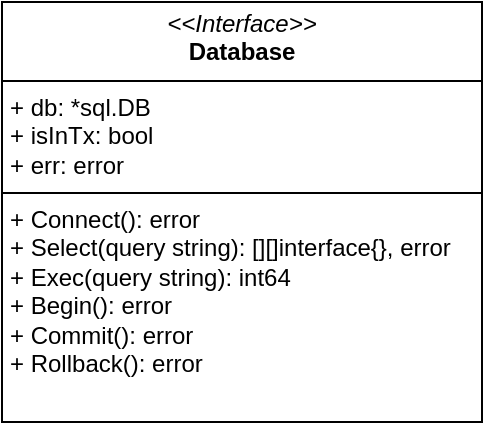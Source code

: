 <mxfile version="24.2.7" type="github">
  <diagram id="C5RBs43oDa-KdzZeNtuy" name="Page-1">
    <mxGraphModel dx="1050" dy="566" grid="1" gridSize="10" guides="1" tooltips="1" connect="1" arrows="1" fold="1" page="1" pageScale="1" pageWidth="827" pageHeight="1169" math="0" shadow="0">
      <root>
        <mxCell id="WIyWlLk6GJQsqaUBKTNV-0" />
        <mxCell id="WIyWlLk6GJQsqaUBKTNV-1" parent="WIyWlLk6GJQsqaUBKTNV-0" />
        <mxCell id="lZEyB0sZOzwZCweGVNaK-5" value="&lt;p style=&quot;margin:0px;margin-top:4px;text-align:center;&quot;&gt;&lt;i&gt;&amp;lt;&amp;lt;Interface&amp;gt;&amp;gt;&lt;/i&gt;&lt;br&gt;&lt;b&gt;Database&lt;/b&gt;&lt;br&gt;&lt;/p&gt;&lt;hr size=&quot;1&quot; style=&quot;border-style:solid;&quot;&gt;&lt;p style=&quot;margin:0px;margin-left:4px;&quot;&gt;+ db: *sql.DB&lt;br&gt;+ isInTx: bool&lt;/p&gt;&lt;p style=&quot;margin:0px;margin-left:4px;&quot;&gt;+ err: error&lt;br&gt;&lt;/p&gt;&lt;hr size=&quot;1&quot; style=&quot;border-style:solid;&quot;&gt;&lt;p style=&quot;margin:0px;margin-left:4px;&quot;&gt;+ Connect(): error&lt;br&gt;&lt;/p&gt;&lt;p style=&quot;margin:0px;margin-left:4px;&quot;&gt;+ Select(query string): [][]interface{}, error&lt;br&gt;+ Exec(query string): int64&lt;/p&gt;&lt;p style=&quot;margin:0px;margin-left:4px;&quot;&gt;+ &lt;span style=&quot;white-space: pre;&quot;&gt;Begin(&lt;/span&gt;&lt;span style=&quot;white-space: pre;&quot;&gt;): &lt;/span&gt;&lt;span style=&quot;white-space: pre;&quot;&gt;error&lt;/span&gt;&lt;/p&gt;&lt;p style=&quot;margin:0px;margin-left:4px;&quot;&gt;+ &lt;span style=&quot;white-space: pre;&quot;&gt;Commit(&lt;/span&gt;&lt;span style=&quot;white-space: pre;&quot;&gt;): &lt;/span&gt;&lt;span style=&quot;white-space: pre;&quot;&gt;error&lt;/span&gt;&lt;/p&gt;&lt;p style=&quot;margin:0px;margin-left:4px;&quot;&gt;+ &lt;span style=&quot;white-space: pre;&quot;&gt;Rollback(&lt;/span&gt;&lt;span style=&quot;white-space: pre;&quot;&gt;): &lt;/span&gt;&lt;span style=&quot;white-space: pre;&quot;&gt;error&lt;/span&gt;&lt;/p&gt;" style="verticalAlign=top;align=left;overflow=fill;html=1;whiteSpace=wrap;" vertex="1" parent="WIyWlLk6GJQsqaUBKTNV-1">
          <mxGeometry x="294" y="140" width="240" height="210" as="geometry" />
        </mxCell>
      </root>
    </mxGraphModel>
  </diagram>
</mxfile>
